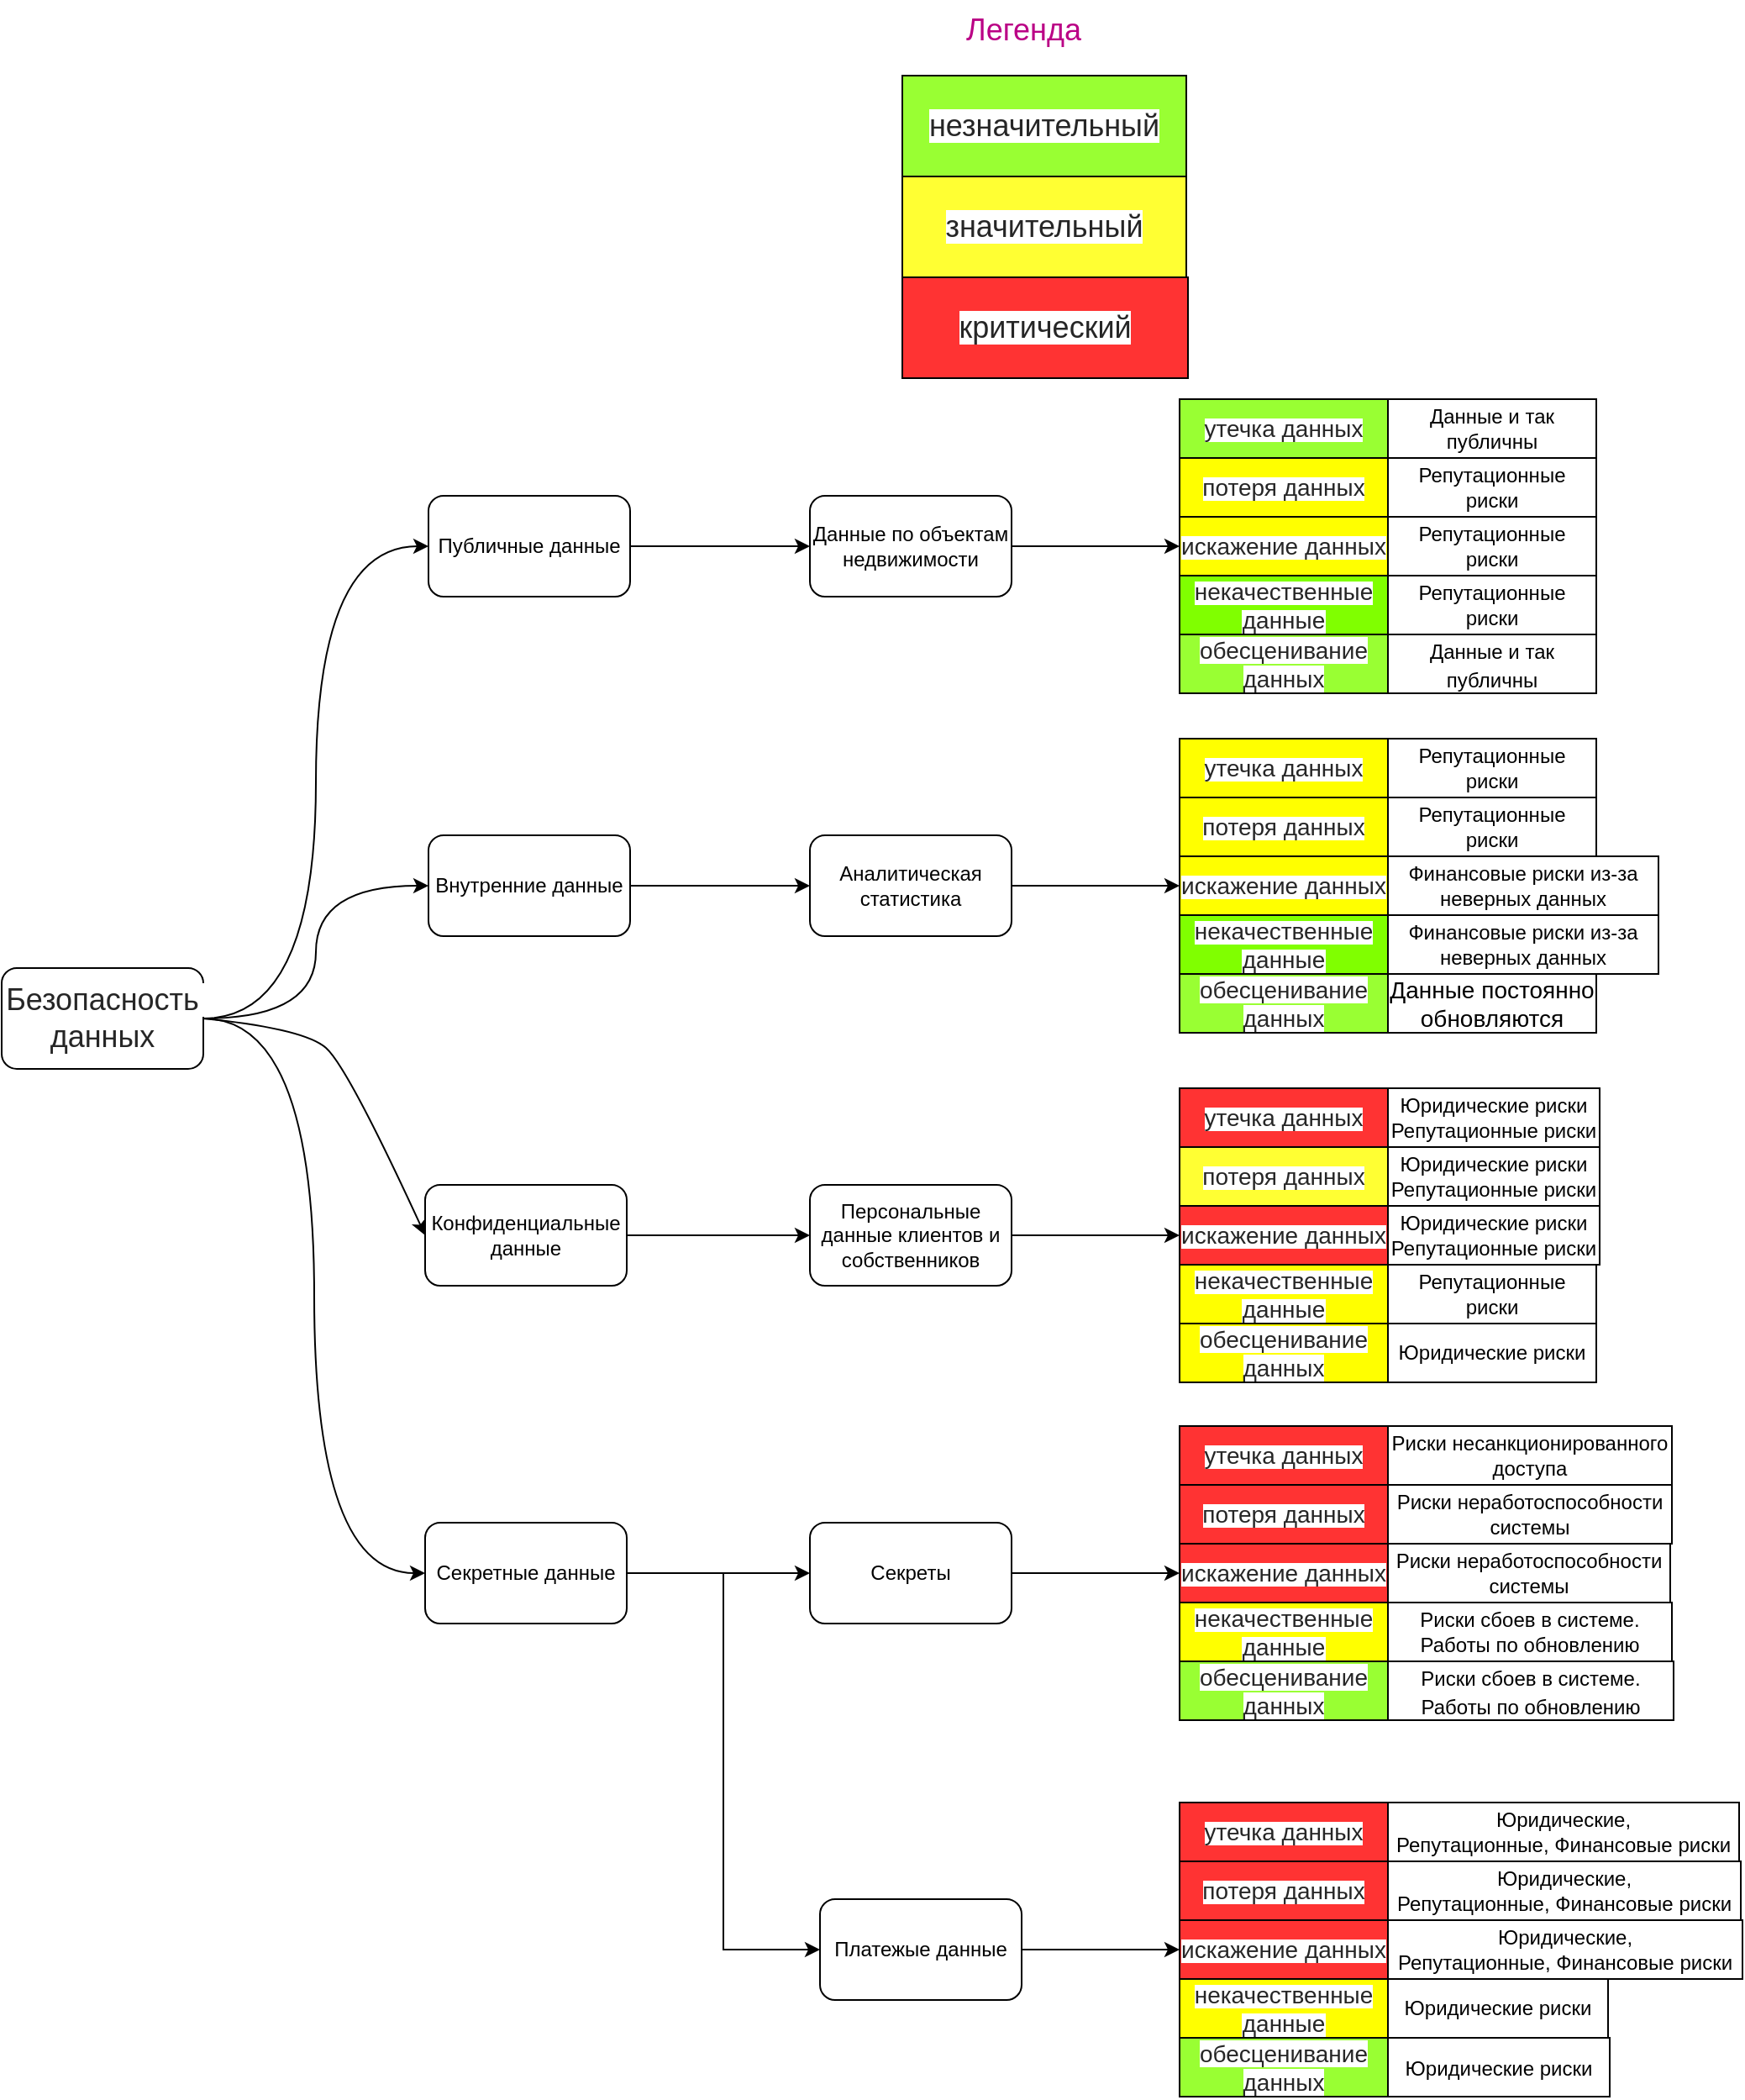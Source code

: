 <mxfile border="50" scale="3" compressed="false" locked="false" version="26.2.2">
  <diagram name="Blank" id="YmL12bMKpDGza6XwsDPr">
    <mxGraphModel dx="1591" dy="1234" grid="0" gridSize="10" guides="1" tooltips="1" connect="1" arrows="1" fold="1" page="0" pageScale="1" pageWidth="827" pageHeight="1169" background="none" math="1" shadow="0">
      <root>
        <mxCell id="X5NqExCQtvZxIxQ7pmgY-0" />
        <mxCell id="1" parent="X5NqExCQtvZxIxQ7pmgY-0" />
        <mxCell id="xl2qWc4uKVlfSQgeSZ9V-7" style="edgeStyle=orthogonalEdgeStyle;rounded=0;orthogonalLoop=1;jettySize=auto;html=1;exitX=1;exitY=0.5;exitDx=0;exitDy=0;entryX=0;entryY=0.5;entryDx=0;entryDy=0;curved=1;" parent="1" source="xl2qWc4uKVlfSQgeSZ9V-1" target="xl2qWc4uKVlfSQgeSZ9V-2" edge="1">
          <mxGeometry relative="1" as="geometry" />
        </mxCell>
        <mxCell id="xl2qWc4uKVlfSQgeSZ9V-8" style="edgeStyle=orthogonalEdgeStyle;rounded=0;orthogonalLoop=1;jettySize=auto;html=1;exitX=1;exitY=0.5;exitDx=0;exitDy=0;entryX=0;entryY=0.5;entryDx=0;entryDy=0;curved=1;" parent="1" source="xl2qWc4uKVlfSQgeSZ9V-1" target="xl2qWc4uKVlfSQgeSZ9V-5" edge="1">
          <mxGeometry relative="1" as="geometry" />
        </mxCell>
        <mxCell id="xl2qWc4uKVlfSQgeSZ9V-9" style="edgeStyle=orthogonalEdgeStyle;rounded=0;orthogonalLoop=1;jettySize=auto;html=1;exitX=1;exitY=0.5;exitDx=0;exitDy=0;entryX=0;entryY=0.5;entryDx=0;entryDy=0;curved=1;" parent="1" source="xl2qWc4uKVlfSQgeSZ9V-1" target="xl2qWc4uKVlfSQgeSZ9V-3" edge="1">
          <mxGeometry relative="1" as="geometry" />
        </mxCell>
        <mxCell id="xl2qWc4uKVlfSQgeSZ9V-1" value="&lt;span style=&quot;color: rgba(0, 0, 0, 0.85); font-family: &amp;quot;YS Text&amp;quot;, sans-serif; font-size: 18px; text-align: start; white-space-collapse: preserve; background-color: rgb(255, 255, 255);&quot;&gt;Безопасность данных&lt;/span&gt;" style="rounded=1;whiteSpace=wrap;html=1;" parent="1" vertex="1">
          <mxGeometry x="138" y="302" width="120" height="60" as="geometry" />
        </mxCell>
        <mxCell id="oz1wlWy3Unt0XzXpfOhn-20" style="edgeStyle=orthogonalEdgeStyle;rounded=0;orthogonalLoop=1;jettySize=auto;html=1;exitX=1;exitY=0.5;exitDx=0;exitDy=0;entryX=0;entryY=0.5;entryDx=0;entryDy=0;" edge="1" parent="1" source="xl2qWc4uKVlfSQgeSZ9V-2" target="oz1wlWy3Unt0XzXpfOhn-2">
          <mxGeometry relative="1" as="geometry" />
        </mxCell>
        <mxCell id="xl2qWc4uKVlfSQgeSZ9V-2" value="Публичные данные" style="rounded=1;whiteSpace=wrap;html=1;" parent="1" vertex="1">
          <mxGeometry x="392" y="21" width="120" height="60" as="geometry" />
        </mxCell>
        <mxCell id="oz1wlWy3Unt0XzXpfOhn-21" style="edgeStyle=orthogonalEdgeStyle;rounded=0;orthogonalLoop=1;jettySize=auto;html=1;exitX=1;exitY=0.5;exitDx=0;exitDy=0;" edge="1" parent="1" source="xl2qWc4uKVlfSQgeSZ9V-3" target="oz1wlWy3Unt0XzXpfOhn-3">
          <mxGeometry relative="1" as="geometry" />
        </mxCell>
        <mxCell id="xl2qWc4uKVlfSQgeSZ9V-3" value="Внутренние данные" style="rounded=1;whiteSpace=wrap;html=1;" parent="1" vertex="1">
          <mxGeometry x="392" y="223" width="120" height="60" as="geometry" />
        </mxCell>
        <mxCell id="oz1wlWy3Unt0XzXpfOhn-22" style="edgeStyle=orthogonalEdgeStyle;rounded=0;orthogonalLoop=1;jettySize=auto;html=1;exitX=1;exitY=0.5;exitDx=0;exitDy=0;entryX=0;entryY=0.5;entryDx=0;entryDy=0;" edge="1" parent="1" source="xl2qWc4uKVlfSQgeSZ9V-4" target="oz1wlWy3Unt0XzXpfOhn-4">
          <mxGeometry relative="1" as="geometry" />
        </mxCell>
        <mxCell id="xl2qWc4uKVlfSQgeSZ9V-4" value="Конфиденциальные данные" style="rounded=1;whiteSpace=wrap;html=1;" parent="1" vertex="1">
          <mxGeometry x="390" y="431" width="120" height="60" as="geometry" />
        </mxCell>
        <mxCell id="oz1wlWy3Unt0XzXpfOhn-23" style="edgeStyle=orthogonalEdgeStyle;rounded=0;orthogonalLoop=1;jettySize=auto;html=1;exitX=1;exitY=0.5;exitDx=0;exitDy=0;entryX=0;entryY=0.5;entryDx=0;entryDy=0;" edge="1" parent="1" source="xl2qWc4uKVlfSQgeSZ9V-5" target="oz1wlWy3Unt0XzXpfOhn-5">
          <mxGeometry relative="1" as="geometry" />
        </mxCell>
        <mxCell id="oz1wlWy3Unt0XzXpfOhn-24" style="edgeStyle=orthogonalEdgeStyle;rounded=0;orthogonalLoop=1;jettySize=auto;html=1;exitX=1;exitY=0.5;exitDx=0;exitDy=0;entryX=0;entryY=0.5;entryDx=0;entryDy=0;" edge="1" parent="1" source="xl2qWc4uKVlfSQgeSZ9V-5" target="oz1wlWy3Unt0XzXpfOhn-6">
          <mxGeometry relative="1" as="geometry" />
        </mxCell>
        <mxCell id="xl2qWc4uKVlfSQgeSZ9V-5" value="Секретные данные" style="rounded=1;whiteSpace=wrap;html=1;" parent="1" vertex="1">
          <mxGeometry x="390" y="632" width="120" height="60" as="geometry" />
        </mxCell>
        <mxCell id="oz1wlWy3Unt0XzXpfOhn-1" value="" style="curved=1;endArrow=classic;html=1;rounded=0;exitX=1;exitY=0.5;exitDx=0;exitDy=0;entryX=0;entryY=0.5;entryDx=0;entryDy=0;" edge="1" parent="1" source="xl2qWc4uKVlfSQgeSZ9V-1" target="xl2qWc4uKVlfSQgeSZ9V-4">
          <mxGeometry width="50" height="50" relative="1" as="geometry">
            <mxPoint x="640" y="462" as="sourcePoint" />
            <mxPoint x="690" y="412" as="targetPoint" />
            <Array as="points">
              <mxPoint x="318" y="338" />
              <mxPoint x="344" y="361" />
            </Array>
          </mxGeometry>
        </mxCell>
        <mxCell id="oz1wlWy3Unt0XzXpfOhn-89" style="edgeStyle=none;rounded=0;orthogonalLoop=1;jettySize=auto;html=1;exitX=1;exitY=0.5;exitDx=0;exitDy=0;entryX=0;entryY=0.5;entryDx=0;entryDy=0;" edge="1" parent="1" source="oz1wlWy3Unt0XzXpfOhn-2" target="oz1wlWy3Unt0XzXpfOhn-27">
          <mxGeometry relative="1" as="geometry" />
        </mxCell>
        <mxCell id="oz1wlWy3Unt0XzXpfOhn-2" value="Данные по объектам недвижимости" style="rounded=1;whiteSpace=wrap;html=1;" vertex="1" parent="1">
          <mxGeometry x="619" y="21" width="120" height="60" as="geometry" />
        </mxCell>
        <mxCell id="oz1wlWy3Unt0XzXpfOhn-90" style="edgeStyle=none;rounded=0;orthogonalLoop=1;jettySize=auto;html=1;exitX=1;exitY=0.5;exitDx=0;exitDy=0;entryX=0;entryY=0.5;entryDx=0;entryDy=0;" edge="1" parent="1" source="oz1wlWy3Unt0XzXpfOhn-3" target="oz1wlWy3Unt0XzXpfOhn-41">
          <mxGeometry relative="1" as="geometry" />
        </mxCell>
        <mxCell id="oz1wlWy3Unt0XzXpfOhn-3" value="Аналитическая статистика" style="rounded=1;whiteSpace=wrap;html=1;" vertex="1" parent="1">
          <mxGeometry x="619" y="223" width="120" height="60" as="geometry" />
        </mxCell>
        <mxCell id="oz1wlWy3Unt0XzXpfOhn-91" style="edgeStyle=none;rounded=0;orthogonalLoop=1;jettySize=auto;html=1;exitX=1;exitY=0.5;exitDx=0;exitDy=0;entryX=0;entryY=0.5;entryDx=0;entryDy=0;" edge="1" parent="1" source="oz1wlWy3Unt0XzXpfOhn-4" target="oz1wlWy3Unt0XzXpfOhn-61">
          <mxGeometry relative="1" as="geometry" />
        </mxCell>
        <mxCell id="oz1wlWy3Unt0XzXpfOhn-4" value="Персональные данные клиентов и собственников" style="rounded=1;whiteSpace=wrap;html=1;" vertex="1" parent="1">
          <mxGeometry x="619" y="431" width="120" height="60" as="geometry" />
        </mxCell>
        <mxCell id="oz1wlWy3Unt0XzXpfOhn-92" style="edgeStyle=none;rounded=0;orthogonalLoop=1;jettySize=auto;html=1;exitX=1;exitY=0.5;exitDx=0;exitDy=0;entryX=0;entryY=0.5;entryDx=0;entryDy=0;" edge="1" parent="1" source="oz1wlWy3Unt0XzXpfOhn-5" target="oz1wlWy3Unt0XzXpfOhn-71">
          <mxGeometry relative="1" as="geometry" />
        </mxCell>
        <mxCell id="oz1wlWy3Unt0XzXpfOhn-5" value="Секреты" style="rounded=1;whiteSpace=wrap;html=1;" vertex="1" parent="1">
          <mxGeometry x="619" y="632" width="120" height="60" as="geometry" />
        </mxCell>
        <mxCell id="oz1wlWy3Unt0XzXpfOhn-93" style="edgeStyle=none;rounded=0;orthogonalLoop=1;jettySize=auto;html=1;exitX=1;exitY=0.5;exitDx=0;exitDy=0;entryX=0;entryY=0.5;entryDx=0;entryDy=0;" edge="1" parent="1" source="oz1wlWy3Unt0XzXpfOhn-6" target="oz1wlWy3Unt0XzXpfOhn-81">
          <mxGeometry relative="1" as="geometry" />
        </mxCell>
        <mxCell id="oz1wlWy3Unt0XzXpfOhn-6" value="Платежые данные" style="rounded=1;whiteSpace=wrap;html=1;" vertex="1" parent="1">
          <mxGeometry x="625" y="856" width="120" height="60" as="geometry" />
        </mxCell>
        <mxCell id="oz1wlWy3Unt0XzXpfOhn-25" value="&lt;span style=&quot;color: rgba(0, 0, 0, 0.85); font-family: &amp;quot;YS Text&amp;quot;, sans-serif; text-align: left; white-space-collapse: preserve-breaks; background-color: rgb(255, 255, 255);&quot;&gt;&lt;font style=&quot;font-size: 14px;&quot;&gt;утечка данных&lt;/font&gt;&lt;/span&gt;" style="rounded=0;whiteSpace=wrap;html=1;fillColor=#99FF33;" vertex="1" parent="1">
          <mxGeometry x="839" y="-36.5" width="124" height="35" as="geometry" />
        </mxCell>
        <mxCell id="oz1wlWy3Unt0XzXpfOhn-26" value="&lt;span style=&quot;color: rgba(0, 0, 0, 0.85); font-family: &amp;quot;YS Text&amp;quot;, sans-serif; text-align: left; white-space-collapse: preserve-breaks; background-color: rgb(255, 255, 255);&quot;&gt;&lt;font style=&quot;font-size: 14px;&quot;&gt;потеря данных&lt;/font&gt;&lt;/span&gt;" style="rounded=0;whiteSpace=wrap;html=1;fillColor=#FFFF00;" vertex="1" parent="1">
          <mxGeometry x="839" y="-1.5" width="124" height="35" as="geometry" />
        </mxCell>
        <mxCell id="oz1wlWy3Unt0XzXpfOhn-27" value="&lt;span style=&quot;color: rgba(0, 0, 0, 0.85); font-family: &amp;quot;YS Text&amp;quot;, sans-serif; text-align: left; white-space-collapse: preserve-breaks; background-color: rgb(255, 255, 255);&quot;&gt;&lt;font style=&quot;font-size: 14px;&quot;&gt;искажение данных&lt;/font&gt;&lt;/span&gt;" style="rounded=0;whiteSpace=wrap;html=1;fillColor=#FFFF00;" vertex="1" parent="1">
          <mxGeometry x="839" y="33.5" width="124" height="35" as="geometry" />
        </mxCell>
        <mxCell id="oz1wlWy3Unt0XzXpfOhn-28" value="&lt;span style=&quot;color: rgba(0, 0, 0, 0.85); font-family: &amp;quot;YS Text&amp;quot;, sans-serif; text-align: left; white-space-collapse: preserve-breaks; background-color: rgb(255, 255, 255);&quot;&gt;&lt;font style=&quot;font-size: 14px;&quot;&gt;некачественные данные&lt;/font&gt;&lt;/span&gt;" style="rounded=0;whiteSpace=wrap;html=1;fillColor=#80FF00;" vertex="1" parent="1">
          <mxGeometry x="839" y="68.5" width="124" height="35" as="geometry" />
        </mxCell>
        <mxCell id="oz1wlWy3Unt0XzXpfOhn-29" value="&lt;font style=&quot;font-size: 14px;&quot;&gt;&lt;span style=&quot;color: rgba(0, 0, 0, 0.85); font-family: &amp;quot;YS Text&amp;quot;, sans-serif; font-style: normal; font-variant-ligatures: normal; font-variant-caps: normal; font-weight: 400; letter-spacing: normal; orphans: 2; text-align: left; text-indent: 0px; text-transform: none; widows: 2; word-spacing: 0px; -webkit-text-stroke-width: 0px; white-space: pre-line; background-color: rgb(255, 255, 255); text-decoration-thickness: initial; text-decoration-style: initial; text-decoration-color: initial; float: none; display: inline !important;&quot;&gt;обесценивание данных&lt;/span&gt;&lt;br&gt;&lt;/font&gt;" style="rounded=0;whiteSpace=wrap;html=1;fillColor=#99FF33;" vertex="1" parent="1">
          <mxGeometry x="839" y="103.5" width="124" height="35" as="geometry" />
        </mxCell>
        <mxCell id="oz1wlWy3Unt0XzXpfOhn-30" value="&lt;span style=&quot;color: rgba(0, 0, 0, 0.85); font-family: &amp;quot;YS Text&amp;quot;, sans-serif; font-size: 18px; text-align: start; white-space-collapse: preserve; background-color: rgb(255, 255, 255);&quot;&gt;незначительный&lt;/span&gt;" style="rounded=0;whiteSpace=wrap;html=1;fillColor=#99FF33;" vertex="1" parent="1">
          <mxGeometry x="674" y="-229" width="169" height="60" as="geometry" />
        </mxCell>
        <mxCell id="oz1wlWy3Unt0XzXpfOhn-31" value="&lt;span style=&quot;color: rgba(0, 0, 0, 0.85); font-family: &amp;quot;YS Text&amp;quot;, sans-serif; font-size: 18px; text-align: start; white-space-collapse: preserve; background-color: rgb(255, 255, 255);&quot;&gt;значительный&lt;/span&gt;" style="rounded=0;whiteSpace=wrap;html=1;fillColor=#FFFF33;" vertex="1" parent="1">
          <mxGeometry x="674" y="-169" width="169" height="60" as="geometry" />
        </mxCell>
        <mxCell id="oz1wlWy3Unt0XzXpfOhn-32" value="&lt;span style=&quot;color: rgba(0, 0, 0, 0.85); font-family: &amp;quot;YS Text&amp;quot;, sans-serif; font-size: 18px; text-align: start; white-space-collapse: preserve; background-color: rgb(255, 255, 255);&quot;&gt;критический&lt;/span&gt;" style="rounded=0;whiteSpace=wrap;html=1;fillColor=#FF3333;" vertex="1" parent="1">
          <mxGeometry x="674" y="-109" width="170" height="60" as="geometry" />
        </mxCell>
        <mxCell id="oz1wlWy3Unt0XzXpfOhn-33" value="&lt;font face=&quot;YS Text, sans-serif&quot; color=&quot;rgba(0, 0, 0, 0.85)&quot;&gt;&lt;span style=&quot;font-size: 18px; white-space-collapse: preserve; background-color: rgb(255, 255, 255);&quot;&gt;Легенда&lt;/span&gt;&lt;/font&gt;" style="text;whiteSpace=wrap;html=1;" vertex="1" parent="1">
          <mxGeometry x="709.996" y="-273.003" width="165" height="44" as="geometry" />
        </mxCell>
        <mxCell id="oz1wlWy3Unt0XzXpfOhn-34" value="Данные и так публичны" style="rounded=0;whiteSpace=wrap;html=1;" vertex="1" parent="1">
          <mxGeometry x="963" y="-36.5" width="124" height="35" as="geometry" />
        </mxCell>
        <mxCell id="oz1wlWy3Unt0XzXpfOhn-35" value="Репутационные риски" style="rounded=0;whiteSpace=wrap;html=1;" vertex="1" parent="1">
          <mxGeometry x="963" y="-1.5" width="124" height="35" as="geometry" />
        </mxCell>
        <mxCell id="oz1wlWy3Unt0XzXpfOhn-36" value="Репутационные риски" style="rounded=0;whiteSpace=wrap;html=1;" vertex="1" parent="1">
          <mxGeometry x="963" y="33.5" width="124" height="35" as="geometry" />
        </mxCell>
        <mxCell id="oz1wlWy3Unt0XzXpfOhn-37" value="Репутационные риски" style="rounded=0;whiteSpace=wrap;html=1;" vertex="1" parent="1">
          <mxGeometry x="963" y="68.5" width="124" height="35" as="geometry" />
        </mxCell>
        <mxCell id="oz1wlWy3Unt0XzXpfOhn-38" value="&lt;font style=&quot;font-size: 14px;&quot;&gt;&lt;span style=&quot;font-size: 12px;&quot;&gt;Данные и так публичны&lt;/span&gt;&lt;/font&gt;" style="rounded=0;whiteSpace=wrap;html=1;" vertex="1" parent="1">
          <mxGeometry x="963" y="103.5" width="124" height="35" as="geometry" />
        </mxCell>
        <mxCell id="oz1wlWy3Unt0XzXpfOhn-39" value="&lt;span style=&quot;color: rgba(0, 0, 0, 0.85); font-family: &amp;quot;YS Text&amp;quot;, sans-serif; text-align: left; white-space-collapse: preserve-breaks; background-color: rgb(255, 255, 255);&quot;&gt;&lt;font style=&quot;font-size: 14px;&quot;&gt;утечка данных&lt;/font&gt;&lt;/span&gt;" style="rounded=0;whiteSpace=wrap;html=1;fillColor=#FFFF00;" vertex="1" parent="1">
          <mxGeometry x="839" y="165.5" width="124" height="35" as="geometry" />
        </mxCell>
        <mxCell id="oz1wlWy3Unt0XzXpfOhn-40" value="&lt;span style=&quot;color: rgba(0, 0, 0, 0.85); font-family: &amp;quot;YS Text&amp;quot;, sans-serif; text-align: left; white-space-collapse: preserve-breaks; background-color: rgb(255, 255, 255);&quot;&gt;&lt;font style=&quot;font-size: 14px;&quot;&gt;потеря данных&lt;/font&gt;&lt;/span&gt;" style="rounded=0;whiteSpace=wrap;html=1;fillColor=#FFFF00;" vertex="1" parent="1">
          <mxGeometry x="839" y="200.5" width="124" height="35" as="geometry" />
        </mxCell>
        <mxCell id="oz1wlWy3Unt0XzXpfOhn-41" value="&lt;span style=&quot;color: rgba(0, 0, 0, 0.85); font-family: &amp;quot;YS Text&amp;quot;, sans-serif; text-align: left; white-space-collapse: preserve-breaks; background-color: rgb(255, 255, 255);&quot;&gt;&lt;font style=&quot;font-size: 14px;&quot;&gt;искажение данных&lt;/font&gt;&lt;/span&gt;" style="rounded=0;whiteSpace=wrap;html=1;fillColor=#FFFF00;" vertex="1" parent="1">
          <mxGeometry x="839" y="235.5" width="124" height="35" as="geometry" />
        </mxCell>
        <mxCell id="oz1wlWy3Unt0XzXpfOhn-42" value="&lt;span style=&quot;color: rgba(0, 0, 0, 0.85); font-family: &amp;quot;YS Text&amp;quot;, sans-serif; text-align: left; white-space-collapse: preserve-breaks; background-color: rgb(255, 255, 255);&quot;&gt;&lt;font style=&quot;font-size: 14px;&quot;&gt;некачественные данные&lt;/font&gt;&lt;/span&gt;" style="rounded=0;whiteSpace=wrap;html=1;fillColor=#80FF00;" vertex="1" parent="1">
          <mxGeometry x="839" y="270.5" width="124" height="35" as="geometry" />
        </mxCell>
        <mxCell id="oz1wlWy3Unt0XzXpfOhn-43" value="&lt;font style=&quot;font-size: 14px;&quot;&gt;&lt;span style=&quot;color: rgba(0, 0, 0, 0.85); font-family: &amp;quot;YS Text&amp;quot;, sans-serif; font-style: normal; font-variant-ligatures: normal; font-variant-caps: normal; font-weight: 400; letter-spacing: normal; orphans: 2; text-align: left; text-indent: 0px; text-transform: none; widows: 2; word-spacing: 0px; -webkit-text-stroke-width: 0px; white-space: pre-line; background-color: rgb(255, 255, 255); text-decoration-thickness: initial; text-decoration-style: initial; text-decoration-color: initial; float: none; display: inline !important;&quot;&gt;обесценивание данных&lt;/span&gt;&lt;br&gt;&lt;/font&gt;" style="rounded=0;whiteSpace=wrap;html=1;fillColor=#99FF33;" vertex="1" parent="1">
          <mxGeometry x="839" y="305.5" width="124" height="35" as="geometry" />
        </mxCell>
        <mxCell id="oz1wlWy3Unt0XzXpfOhn-44" value="Репутационные риски" style="rounded=0;whiteSpace=wrap;html=1;" vertex="1" parent="1">
          <mxGeometry x="963" y="165.5" width="124" height="35" as="geometry" />
        </mxCell>
        <mxCell id="oz1wlWy3Unt0XzXpfOhn-45" value="Репутационные риски" style="rounded=0;whiteSpace=wrap;html=1;" vertex="1" parent="1">
          <mxGeometry x="963" y="200.5" width="124" height="35" as="geometry" />
        </mxCell>
        <mxCell id="oz1wlWy3Unt0XzXpfOhn-46" value="Финансовые риски из-за неверных данных" style="rounded=0;whiteSpace=wrap;html=1;" vertex="1" parent="1">
          <mxGeometry x="963" y="235.5" width="161" height="35" as="geometry" />
        </mxCell>
        <mxCell id="oz1wlWy3Unt0XzXpfOhn-47" value="Финансовые риски из-за неверных данных" style="rounded=0;whiteSpace=wrap;html=1;" vertex="1" parent="1">
          <mxGeometry x="963" y="270.5" width="161" height="35" as="geometry" />
        </mxCell>
        <mxCell id="oz1wlWy3Unt0XzXpfOhn-48" value="&lt;font style=&quot;font-size: 14px;&quot;&gt;Данные постоянно обновляются&lt;/font&gt;" style="rounded=0;whiteSpace=wrap;html=1;" vertex="1" parent="1">
          <mxGeometry x="963" y="305.5" width="124" height="35" as="geometry" />
        </mxCell>
        <mxCell id="oz1wlWy3Unt0XzXpfOhn-59" value="&lt;span style=&quot;color: rgba(0, 0, 0, 0.85); font-family: &amp;quot;YS Text&amp;quot;, sans-serif; text-align: left; white-space-collapse: preserve-breaks; background-color: rgb(255, 255, 255);&quot;&gt;&lt;font style=&quot;font-size: 14px;&quot;&gt;утечка данных&lt;/font&gt;&lt;/span&gt;" style="rounded=0;whiteSpace=wrap;html=1;fillColor=#FF3333;" vertex="1" parent="1">
          <mxGeometry x="839" y="373.5" width="124" height="35" as="geometry" />
        </mxCell>
        <mxCell id="oz1wlWy3Unt0XzXpfOhn-60" value="&lt;span style=&quot;color: rgba(0, 0, 0, 0.85); font-family: &amp;quot;YS Text&amp;quot;, sans-serif; text-align: left; white-space-collapse: preserve-breaks; background-color: rgb(255, 255, 255);&quot;&gt;&lt;font style=&quot;font-size: 14px;&quot;&gt;потеря данных&lt;/font&gt;&lt;/span&gt;" style="rounded=0;whiteSpace=wrap;html=1;fillColor=#FFFF33;" vertex="1" parent="1">
          <mxGeometry x="839" y="408.5" width="124" height="35" as="geometry" />
        </mxCell>
        <mxCell id="oz1wlWy3Unt0XzXpfOhn-61" value="&lt;span style=&quot;color: rgba(0, 0, 0, 0.85); font-family: &amp;quot;YS Text&amp;quot;, sans-serif; text-align: left; white-space-collapse: preserve-breaks; background-color: rgb(255, 255, 255);&quot;&gt;&lt;font style=&quot;font-size: 14px;&quot;&gt;искажение данных&lt;/font&gt;&lt;/span&gt;" style="rounded=0;whiteSpace=wrap;html=1;fillColor=#FF3333;" vertex="1" parent="1">
          <mxGeometry x="839" y="443.5" width="124" height="35" as="geometry" />
        </mxCell>
        <mxCell id="oz1wlWy3Unt0XzXpfOhn-62" value="&lt;span style=&quot;color: rgba(0, 0, 0, 0.85); font-family: &amp;quot;YS Text&amp;quot;, sans-serif; text-align: left; white-space-collapse: preserve-breaks; background-color: rgb(255, 255, 255);&quot;&gt;&lt;font style=&quot;font-size: 14px;&quot;&gt;некачественные данные&lt;/font&gt;&lt;/span&gt;" style="rounded=0;whiteSpace=wrap;html=1;fillColor=#FFFF00;" vertex="1" parent="1">
          <mxGeometry x="839" y="478.5" width="124" height="35" as="geometry" />
        </mxCell>
        <mxCell id="oz1wlWy3Unt0XzXpfOhn-63" value="&lt;font style=&quot;font-size: 14px;&quot;&gt;&lt;span style=&quot;color: rgba(0, 0, 0, 0.85); font-family: &amp;quot;YS Text&amp;quot;, sans-serif; font-style: normal; font-variant-ligatures: normal; font-variant-caps: normal; font-weight: 400; letter-spacing: normal; orphans: 2; text-align: left; text-indent: 0px; text-transform: none; widows: 2; word-spacing: 0px; -webkit-text-stroke-width: 0px; white-space: pre-line; background-color: rgb(255, 255, 255); text-decoration-thickness: initial; text-decoration-style: initial; text-decoration-color: initial; float: none; display: inline !important;&quot;&gt;обесценивание данных&lt;/span&gt;&lt;br&gt;&lt;/font&gt;" style="rounded=0;whiteSpace=wrap;html=1;fillColor=#FFFF00;" vertex="1" parent="1">
          <mxGeometry x="839" y="513.5" width="124" height="35" as="geometry" />
        </mxCell>
        <mxCell id="oz1wlWy3Unt0XzXpfOhn-64" value="Юридические риски&lt;div&gt;Репутационные риски&lt;/div&gt;" style="rounded=0;whiteSpace=wrap;html=1;" vertex="1" parent="1">
          <mxGeometry x="963" y="373.5" width="126" height="35" as="geometry" />
        </mxCell>
        <mxCell id="oz1wlWy3Unt0XzXpfOhn-65" value="Юридические риски&lt;div&gt;Репутационные риски&lt;/div&gt;" style="rounded=0;whiteSpace=wrap;html=1;" vertex="1" parent="1">
          <mxGeometry x="963" y="408.5" width="126" height="35" as="geometry" />
        </mxCell>
        <mxCell id="oz1wlWy3Unt0XzXpfOhn-66" value="Юридические риски&lt;div&gt;Репутационные риски&lt;/div&gt;" style="rounded=0;whiteSpace=wrap;html=1;" vertex="1" parent="1">
          <mxGeometry x="963" y="443.5" width="126" height="35" as="geometry" />
        </mxCell>
        <mxCell id="oz1wlWy3Unt0XzXpfOhn-67" value="Репутационные риски" style="rounded=0;whiteSpace=wrap;html=1;" vertex="1" parent="1">
          <mxGeometry x="963" y="478.5" width="124" height="35" as="geometry" />
        </mxCell>
        <mxCell id="oz1wlWy3Unt0XzXpfOhn-68" value="Юридические риски" style="rounded=0;whiteSpace=wrap;html=1;" vertex="1" parent="1">
          <mxGeometry x="963" y="513.5" width="124" height="35" as="geometry" />
        </mxCell>
        <mxCell id="oz1wlWy3Unt0XzXpfOhn-69" value="&lt;span style=&quot;color: rgba(0, 0, 0, 0.85); font-family: &amp;quot;YS Text&amp;quot;, sans-serif; text-align: left; white-space-collapse: preserve-breaks; background-color: rgb(255, 255, 255);&quot;&gt;&lt;font style=&quot;font-size: 14px;&quot;&gt;утечка данных&lt;/font&gt;&lt;/span&gt;" style="rounded=0;whiteSpace=wrap;html=1;fillColor=#FF3333;" vertex="1" parent="1">
          <mxGeometry x="839" y="574.5" width="124" height="35" as="geometry" />
        </mxCell>
        <mxCell id="oz1wlWy3Unt0XzXpfOhn-70" value="&lt;span style=&quot;color: rgba(0, 0, 0, 0.85); font-family: &amp;quot;YS Text&amp;quot;, sans-serif; text-align: left; white-space-collapse: preserve-breaks; background-color: rgb(255, 255, 255);&quot;&gt;&lt;font style=&quot;font-size: 14px;&quot;&gt;потеря данных&lt;/font&gt;&lt;/span&gt;" style="rounded=0;whiteSpace=wrap;html=1;fillColor=#FF3333;" vertex="1" parent="1">
          <mxGeometry x="839" y="609.5" width="124" height="35" as="geometry" />
        </mxCell>
        <mxCell id="oz1wlWy3Unt0XzXpfOhn-71" value="&lt;span style=&quot;color: rgba(0, 0, 0, 0.85); font-family: &amp;quot;YS Text&amp;quot;, sans-serif; text-align: left; white-space-collapse: preserve-breaks; background-color: rgb(255, 255, 255);&quot;&gt;&lt;font style=&quot;font-size: 14px;&quot;&gt;искажение данных&lt;/font&gt;&lt;/span&gt;" style="rounded=0;whiteSpace=wrap;html=1;fillColor=#FF3333;" vertex="1" parent="1">
          <mxGeometry x="839" y="644.5" width="124" height="35" as="geometry" />
        </mxCell>
        <mxCell id="oz1wlWy3Unt0XzXpfOhn-72" value="&lt;span style=&quot;color: rgba(0, 0, 0, 0.85); font-family: &amp;quot;YS Text&amp;quot;, sans-serif; text-align: left; white-space-collapse: preserve-breaks; background-color: rgb(255, 255, 255);&quot;&gt;&lt;font style=&quot;font-size: 14px;&quot;&gt;некачественные данные&lt;/font&gt;&lt;/span&gt;" style="rounded=0;whiteSpace=wrap;html=1;fillColor=#FFFF00;" vertex="1" parent="1">
          <mxGeometry x="839" y="679.5" width="124" height="35" as="geometry" />
        </mxCell>
        <mxCell id="oz1wlWy3Unt0XzXpfOhn-73" value="&lt;font style=&quot;font-size: 14px;&quot;&gt;&lt;span style=&quot;color: rgba(0, 0, 0, 0.85); font-family: &amp;quot;YS Text&amp;quot;, sans-serif; font-style: normal; font-variant-ligatures: normal; font-variant-caps: normal; font-weight: 400; letter-spacing: normal; orphans: 2; text-align: left; text-indent: 0px; text-transform: none; widows: 2; word-spacing: 0px; -webkit-text-stroke-width: 0px; white-space: pre-line; background-color: rgb(255, 255, 255); text-decoration-thickness: initial; text-decoration-style: initial; text-decoration-color: initial; float: none; display: inline !important;&quot;&gt;обесценивание данных&lt;/span&gt;&lt;br&gt;&lt;/font&gt;" style="rounded=0;whiteSpace=wrap;html=1;fillColor=#99FF33;" vertex="1" parent="1">
          <mxGeometry x="839" y="714.5" width="124" height="35" as="geometry" />
        </mxCell>
        <mxCell id="oz1wlWy3Unt0XzXpfOhn-74" value="Риски несанкционированного доступа" style="rounded=0;whiteSpace=wrap;html=1;" vertex="1" parent="1">
          <mxGeometry x="963" y="574.5" width="169" height="35" as="geometry" />
        </mxCell>
        <mxCell id="oz1wlWy3Unt0XzXpfOhn-75" value="Риски неработоспособности системы" style="rounded=0;whiteSpace=wrap;html=1;" vertex="1" parent="1">
          <mxGeometry x="963" y="609.5" width="169" height="35" as="geometry" />
        </mxCell>
        <mxCell id="oz1wlWy3Unt0XzXpfOhn-76" value="Риски неработоспособности системы" style="rounded=0;whiteSpace=wrap;html=1;" vertex="1" parent="1">
          <mxGeometry x="963" y="644.5" width="168" height="35" as="geometry" />
        </mxCell>
        <mxCell id="oz1wlWy3Unt0XzXpfOhn-77" value="Риски сбоев в системе. Работы по обновлению" style="rounded=0;whiteSpace=wrap;html=1;" vertex="1" parent="1">
          <mxGeometry x="963" y="679.5" width="169" height="35" as="geometry" />
        </mxCell>
        <mxCell id="oz1wlWy3Unt0XzXpfOhn-78" value="&lt;font style=&quot;font-size: 14px;&quot;&gt;&lt;span style=&quot;font-size: 12px;&quot;&gt;Риски сбоев в системе. Работы по обновлению&lt;/span&gt;&lt;/font&gt;" style="rounded=0;whiteSpace=wrap;html=1;" vertex="1" parent="1">
          <mxGeometry x="963" y="714.5" width="170" height="35" as="geometry" />
        </mxCell>
        <mxCell id="oz1wlWy3Unt0XzXpfOhn-79" value="&lt;span style=&quot;color: rgba(0, 0, 0, 0.85); font-family: &amp;quot;YS Text&amp;quot;, sans-serif; text-align: left; white-space-collapse: preserve-breaks; background-color: rgb(255, 255, 255);&quot;&gt;&lt;font style=&quot;font-size: 14px;&quot;&gt;утечка данных&lt;/font&gt;&lt;/span&gt;" style="rounded=0;whiteSpace=wrap;html=1;fillColor=#FF3333;" vertex="1" parent="1">
          <mxGeometry x="839" y="798.5" width="124" height="35" as="geometry" />
        </mxCell>
        <mxCell id="oz1wlWy3Unt0XzXpfOhn-80" value="&lt;span style=&quot;color: rgba(0, 0, 0, 0.85); font-family: &amp;quot;YS Text&amp;quot;, sans-serif; text-align: left; white-space-collapse: preserve-breaks; background-color: rgb(255, 255, 255);&quot;&gt;&lt;font style=&quot;font-size: 14px;&quot;&gt;потеря данных&lt;/font&gt;&lt;/span&gt;" style="rounded=0;whiteSpace=wrap;html=1;fillColor=#FF3333;" vertex="1" parent="1">
          <mxGeometry x="839" y="833.5" width="124" height="35" as="geometry" />
        </mxCell>
        <mxCell id="oz1wlWy3Unt0XzXpfOhn-81" value="&lt;span style=&quot;color: rgba(0, 0, 0, 0.85); font-family: &amp;quot;YS Text&amp;quot;, sans-serif; text-align: left; white-space-collapse: preserve-breaks; background-color: rgb(255, 255, 255);&quot;&gt;&lt;font style=&quot;font-size: 14px;&quot;&gt;искажение данных&lt;/font&gt;&lt;/span&gt;" style="rounded=0;whiteSpace=wrap;html=1;fillColor=#FF3333;" vertex="1" parent="1">
          <mxGeometry x="839" y="868.5" width="124" height="35" as="geometry" />
        </mxCell>
        <mxCell id="oz1wlWy3Unt0XzXpfOhn-82" value="&lt;span style=&quot;color: rgba(0, 0, 0, 0.85); font-family: &amp;quot;YS Text&amp;quot;, sans-serif; text-align: left; white-space-collapse: preserve-breaks; background-color: rgb(255, 255, 255);&quot;&gt;&lt;font style=&quot;font-size: 14px;&quot;&gt;некачественные данные&lt;/font&gt;&lt;/span&gt;" style="rounded=0;whiteSpace=wrap;html=1;fillColor=#FFFF00;" vertex="1" parent="1">
          <mxGeometry x="839" y="903.5" width="124" height="35" as="geometry" />
        </mxCell>
        <mxCell id="oz1wlWy3Unt0XzXpfOhn-83" value="&lt;font style=&quot;font-size: 14px;&quot;&gt;&lt;span style=&quot;color: rgba(0, 0, 0, 0.85); font-family: &amp;quot;YS Text&amp;quot;, sans-serif; font-style: normal; font-variant-ligatures: normal; font-variant-caps: normal; font-weight: 400; letter-spacing: normal; orphans: 2; text-align: left; text-indent: 0px; text-transform: none; widows: 2; word-spacing: 0px; -webkit-text-stroke-width: 0px; white-space: pre-line; background-color: rgb(255, 255, 255); text-decoration-thickness: initial; text-decoration-style: initial; text-decoration-color: initial; float: none; display: inline !important;&quot;&gt;обесценивание данных&lt;/span&gt;&lt;br&gt;&lt;/font&gt;" style="rounded=0;whiteSpace=wrap;html=1;fillColor=#99FF33;" vertex="1" parent="1">
          <mxGeometry x="839" y="938.5" width="124" height="35" as="geometry" />
        </mxCell>
        <mxCell id="oz1wlWy3Unt0XzXpfOhn-84" value="Юридические,&lt;div&gt;Репутационные, Финансовые риски&lt;/div&gt;" style="rounded=0;whiteSpace=wrap;html=1;" vertex="1" parent="1">
          <mxGeometry x="963" y="798.5" width="209" height="35" as="geometry" />
        </mxCell>
        <mxCell id="oz1wlWy3Unt0XzXpfOhn-85" value="Юридические,&lt;div&gt;Репутационные, Финансовые риски&lt;/div&gt;" style="rounded=0;whiteSpace=wrap;html=1;" vertex="1" parent="1">
          <mxGeometry x="963" y="833.5" width="210" height="35" as="geometry" />
        </mxCell>
        <mxCell id="oz1wlWy3Unt0XzXpfOhn-86" value="Юридические,&lt;div&gt;Репутационные, Финансовые риски&lt;/div&gt;" style="rounded=0;whiteSpace=wrap;html=1;" vertex="1" parent="1">
          <mxGeometry x="963" y="868.5" width="211" height="35" as="geometry" />
        </mxCell>
        <mxCell id="oz1wlWy3Unt0XzXpfOhn-87" value="Юридические риски" style="rounded=0;whiteSpace=wrap;html=1;" vertex="1" parent="1">
          <mxGeometry x="963" y="903.5" width="131" height="35" as="geometry" />
        </mxCell>
        <mxCell id="oz1wlWy3Unt0XzXpfOhn-88" value="&lt;font style=&quot;font-size: 14px;&quot;&gt;&lt;span style=&quot;font-size: 12px;&quot;&gt;Юридические риски&lt;/span&gt;&lt;/font&gt;" style="rounded=0;whiteSpace=wrap;html=1;" vertex="1" parent="1">
          <mxGeometry x="963" y="938.5" width="132" height="35" as="geometry" />
        </mxCell>
      </root>
    </mxGraphModel>
  </diagram>
</mxfile>
